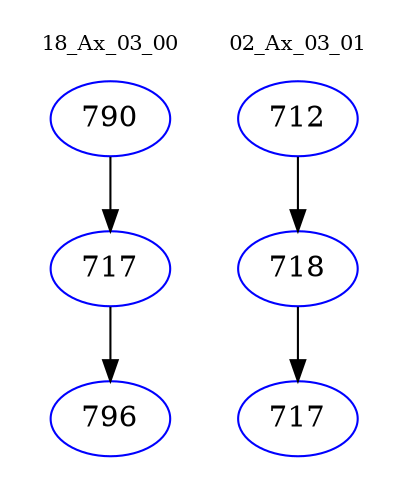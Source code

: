 digraph{
subgraph cluster_0 {
color = white
label = "18_Ax_03_00";
fontsize=10;
T0_790 [label="790", color="blue"]
T0_790 -> T0_717 [color="black"]
T0_717 [label="717", color="blue"]
T0_717 -> T0_796 [color="black"]
T0_796 [label="796", color="blue"]
}
subgraph cluster_1 {
color = white
label = "02_Ax_03_01";
fontsize=10;
T1_712 [label="712", color="blue"]
T1_712 -> T1_718 [color="black"]
T1_718 [label="718", color="blue"]
T1_718 -> T1_717 [color="black"]
T1_717 [label="717", color="blue"]
}
}
